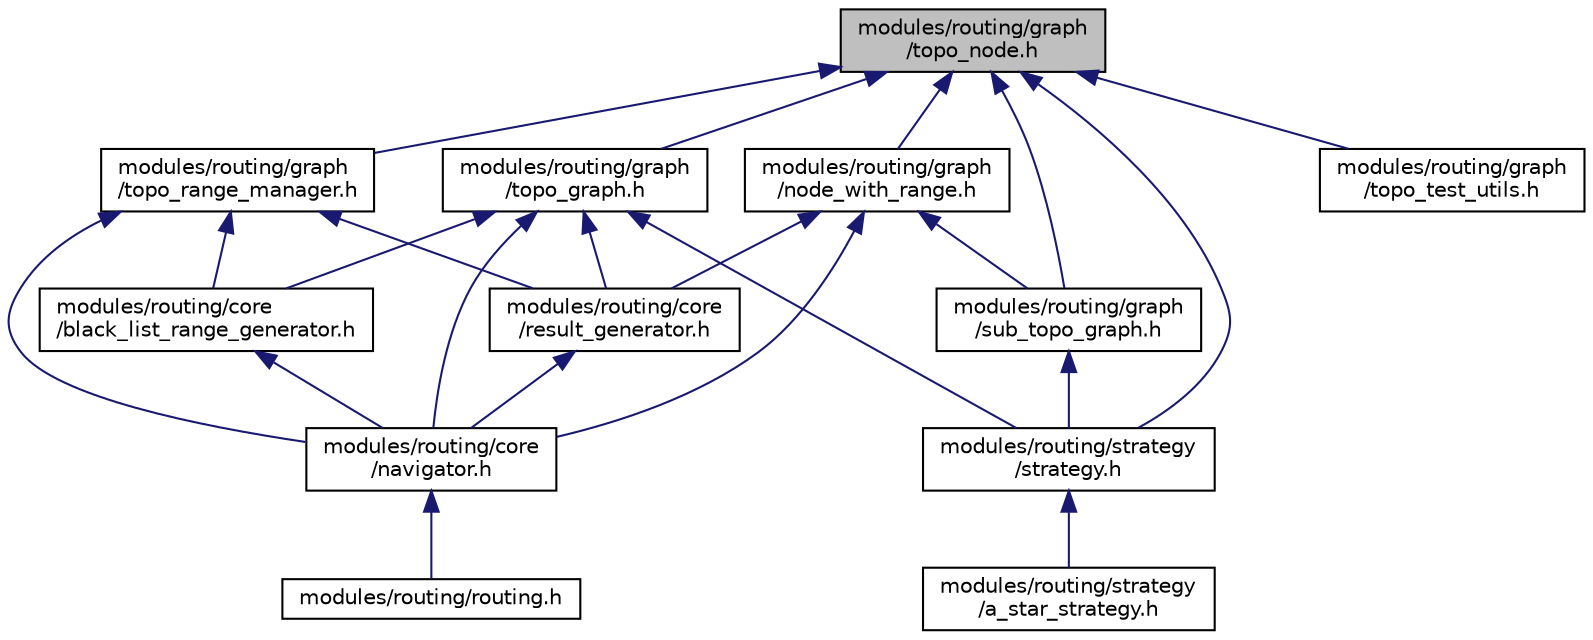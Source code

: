 digraph "modules/routing/graph/topo_node.h"
{
  edge [fontname="Helvetica",fontsize="10",labelfontname="Helvetica",labelfontsize="10"];
  node [fontname="Helvetica",fontsize="10",shape=record];
  Node1 [label="modules/routing/graph\l/topo_node.h",height=0.2,width=0.4,color="black", fillcolor="grey75", style="filled" fontcolor="black"];
  Node1 -> Node2 [dir="back",color="midnightblue",fontsize="10",style="solid",fontname="Helvetica"];
  Node2 [label="modules/routing/graph\l/topo_graph.h",height=0.2,width=0.4,color="black", fillcolor="white", style="filled",URL="$topo__graph_8h.html"];
  Node2 -> Node3 [dir="back",color="midnightblue",fontsize="10",style="solid",fontname="Helvetica"];
  Node3 [label="modules/routing/core\l/black_list_range_generator.h",height=0.2,width=0.4,color="black", fillcolor="white", style="filled",URL="$black__list__range__generator_8h.html"];
  Node3 -> Node4 [dir="back",color="midnightblue",fontsize="10",style="solid",fontname="Helvetica"];
  Node4 [label="modules/routing/core\l/navigator.h",height=0.2,width=0.4,color="black", fillcolor="white", style="filled",URL="$navigator_8h.html"];
  Node4 -> Node5 [dir="back",color="midnightblue",fontsize="10",style="solid",fontname="Helvetica"];
  Node5 [label="modules/routing/routing.h",height=0.2,width=0.4,color="black", fillcolor="white", style="filled",URL="$routing_8h.html"];
  Node2 -> Node6 [dir="back",color="midnightblue",fontsize="10",style="solid",fontname="Helvetica"];
  Node6 [label="modules/routing/core\l/result_generator.h",height=0.2,width=0.4,color="black", fillcolor="white", style="filled",URL="$result__generator_8h.html"];
  Node6 -> Node4 [dir="back",color="midnightblue",fontsize="10",style="solid",fontname="Helvetica"];
  Node2 -> Node4 [dir="back",color="midnightblue",fontsize="10",style="solid",fontname="Helvetica"];
  Node2 -> Node7 [dir="back",color="midnightblue",fontsize="10",style="solid",fontname="Helvetica"];
  Node7 [label="modules/routing/strategy\l/strategy.h",height=0.2,width=0.4,color="black", fillcolor="white", style="filled",URL="$strategy_8h.html"];
  Node7 -> Node8 [dir="back",color="midnightblue",fontsize="10",style="solid",fontname="Helvetica"];
  Node8 [label="modules/routing/strategy\l/a_star_strategy.h",height=0.2,width=0.4,color="black", fillcolor="white", style="filled",URL="$a__star__strategy_8h.html"];
  Node1 -> Node9 [dir="back",color="midnightblue",fontsize="10",style="solid",fontname="Helvetica"];
  Node9 [label="modules/routing/graph\l/topo_range_manager.h",height=0.2,width=0.4,color="black", fillcolor="white", style="filled",URL="$topo__range__manager_8h.html"];
  Node9 -> Node3 [dir="back",color="midnightblue",fontsize="10",style="solid",fontname="Helvetica"];
  Node9 -> Node6 [dir="back",color="midnightblue",fontsize="10",style="solid",fontname="Helvetica"];
  Node9 -> Node4 [dir="back",color="midnightblue",fontsize="10",style="solid",fontname="Helvetica"];
  Node1 -> Node10 [dir="back",color="midnightblue",fontsize="10",style="solid",fontname="Helvetica"];
  Node10 [label="modules/routing/graph\l/node_with_range.h",height=0.2,width=0.4,color="black", fillcolor="white", style="filled",URL="$node__with__range_8h.html"];
  Node10 -> Node6 [dir="back",color="midnightblue",fontsize="10",style="solid",fontname="Helvetica"];
  Node10 -> Node4 [dir="back",color="midnightblue",fontsize="10",style="solid",fontname="Helvetica"];
  Node10 -> Node11 [dir="back",color="midnightblue",fontsize="10",style="solid",fontname="Helvetica"];
  Node11 [label="modules/routing/graph\l/sub_topo_graph.h",height=0.2,width=0.4,color="black", fillcolor="white", style="filled",URL="$sub__topo__graph_8h.html"];
  Node11 -> Node7 [dir="back",color="midnightblue",fontsize="10",style="solid",fontname="Helvetica"];
  Node1 -> Node11 [dir="back",color="midnightblue",fontsize="10",style="solid",fontname="Helvetica"];
  Node1 -> Node12 [dir="back",color="midnightblue",fontsize="10",style="solid",fontname="Helvetica"];
  Node12 [label="modules/routing/graph\l/topo_test_utils.h",height=0.2,width=0.4,color="black", fillcolor="white", style="filled",URL="$topo__test__utils_8h.html"];
  Node1 -> Node7 [dir="back",color="midnightblue",fontsize="10",style="solid",fontname="Helvetica"];
}
